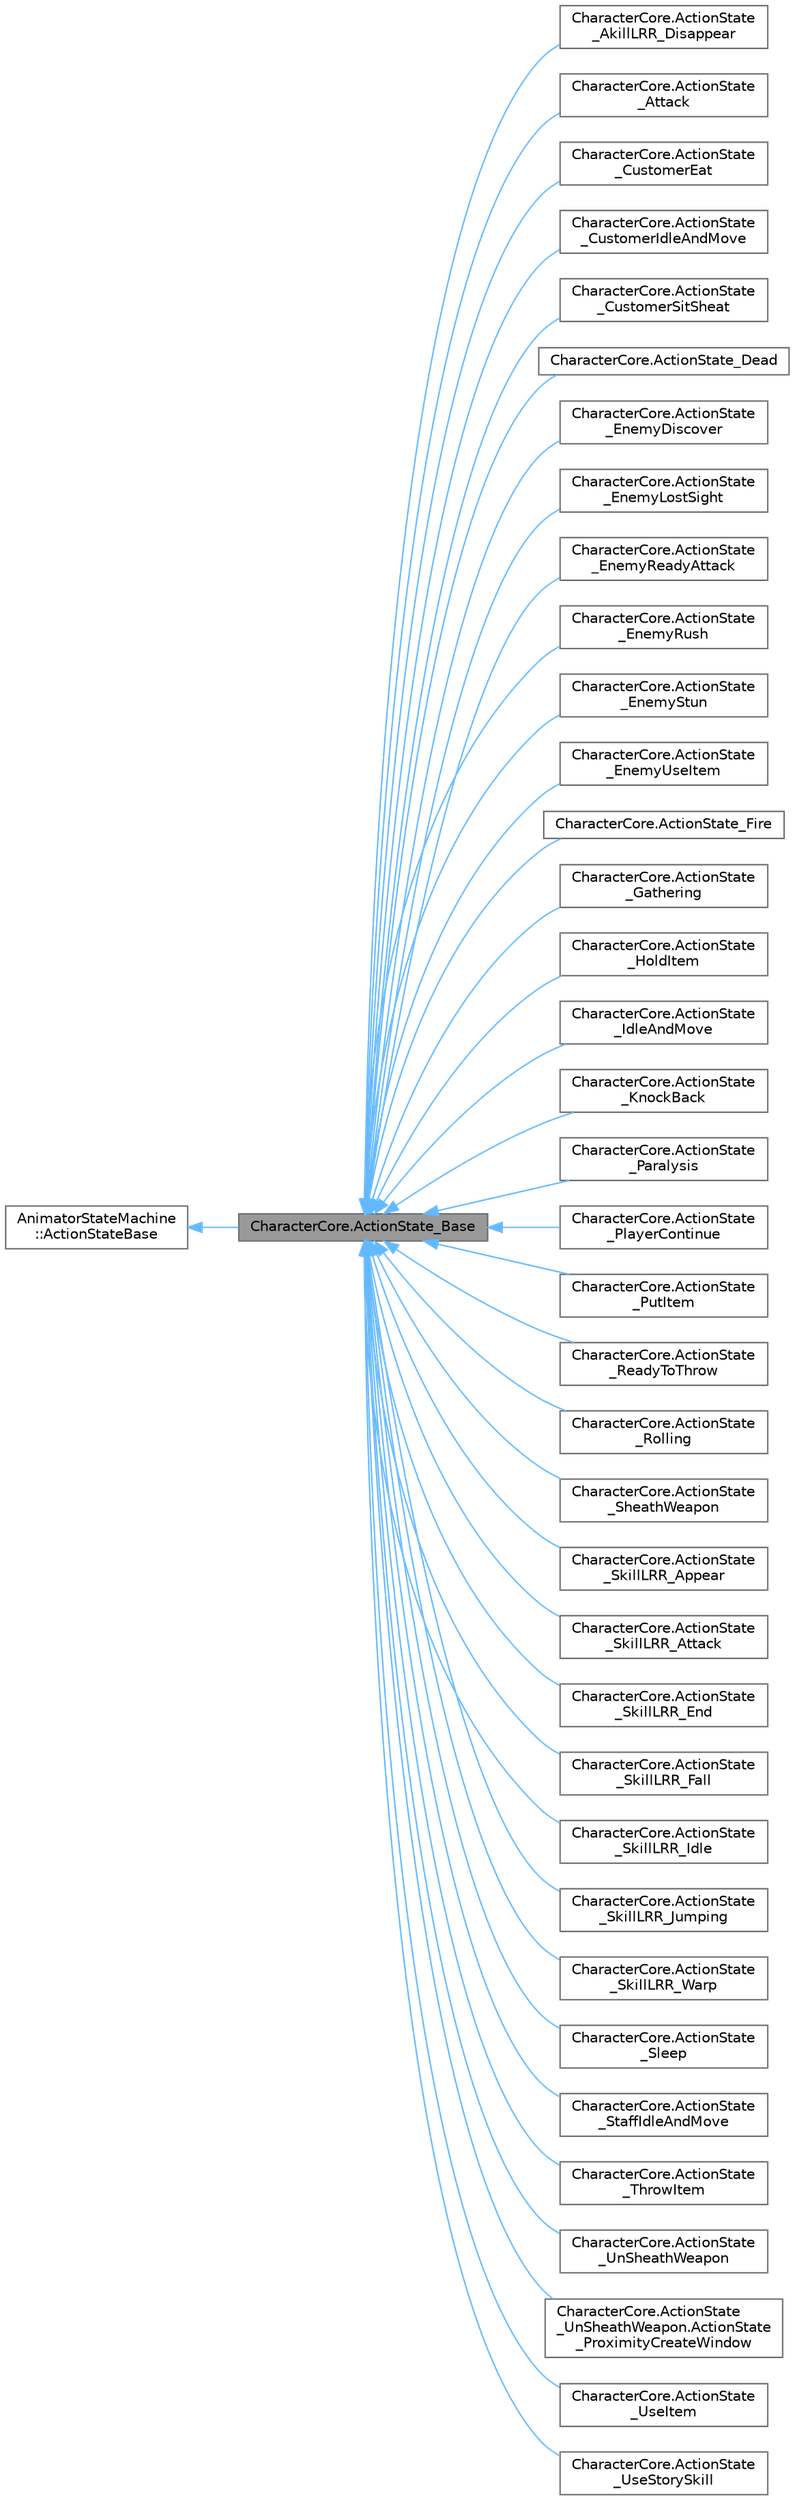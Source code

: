 digraph "CharacterCore.ActionState_Base"
{
 // LATEX_PDF_SIZE
  bgcolor="transparent";
  edge [fontname=Helvetica,fontsize=10,labelfontname=Helvetica,labelfontsize=10];
  node [fontname=Helvetica,fontsize=10,shape=box,height=0.2,width=0.4];
  rankdir="LR";
  Node1 [id="Node000001",label="CharacterCore.ActionState_Base",height=0.2,width=0.4,color="gray40", fillcolor="grey60", style="filled", fontcolor="black",tooltip=" "];
  Node2 -> Node1 [id="edge39_Node000001_Node000002",dir="back",color="steelblue1",style="solid",tooltip=" "];
  Node2 [id="Node000002",label="AnimatorStateMachine\l::ActionStateBase",height=0.2,width=0.4,color="gray40", fillcolor="white", style="filled",URL="$class_animator_state_machine_1_1_action_state_base.html",tooltip=" "];
  Node1 -> Node3 [id="edge40_Node000001_Node000003",dir="back",color="steelblue1",style="solid",tooltip=" "];
  Node3 [id="Node000003",label="CharacterCore.ActionState\l_AkillLRR_Disappear",height=0.2,width=0.4,color="gray40", fillcolor="white", style="filled",URL="$class_character_core_1_1_action_state___akill_l_r_r___disappear.html",tooltip=" "];
  Node1 -> Node4 [id="edge41_Node000001_Node000004",dir="back",color="steelblue1",style="solid",tooltip=" "];
  Node4 [id="Node000004",label="CharacterCore.ActionState\l_Attack",height=0.2,width=0.4,color="gray40", fillcolor="white", style="filled",URL="$class_character_core_1_1_action_state___attack.html",tooltip=" "];
  Node1 -> Node5 [id="edge42_Node000001_Node000005",dir="back",color="steelblue1",style="solid",tooltip=" "];
  Node5 [id="Node000005",label="CharacterCore.ActionState\l_CustomerEat",height=0.2,width=0.4,color="gray40", fillcolor="white", style="filled",URL="$class_character_core_1_1_action_state___customer_eat.html",tooltip=" "];
  Node1 -> Node6 [id="edge43_Node000001_Node000006",dir="back",color="steelblue1",style="solid",tooltip=" "];
  Node6 [id="Node000006",label="CharacterCore.ActionState\l_CustomerIdleAndMove",height=0.2,width=0.4,color="gray40", fillcolor="white", style="filled",URL="$class_character_core_1_1_action_state___customer_idle_and_move.html",tooltip=" "];
  Node1 -> Node7 [id="edge44_Node000001_Node000007",dir="back",color="steelblue1",style="solid",tooltip=" "];
  Node7 [id="Node000007",label="CharacterCore.ActionState\l_CustomerSitSheat",height=0.2,width=0.4,color="gray40", fillcolor="white", style="filled",URL="$class_character_core_1_1_action_state___customer_sit_sheat.html",tooltip=" "];
  Node1 -> Node8 [id="edge45_Node000001_Node000008",dir="back",color="steelblue1",style="solid",tooltip=" "];
  Node8 [id="Node000008",label="CharacterCore.ActionState_Dead",height=0.2,width=0.4,color="gray40", fillcolor="white", style="filled",URL="$class_character_core_1_1_action_state___dead.html",tooltip=" "];
  Node1 -> Node9 [id="edge46_Node000001_Node000009",dir="back",color="steelblue1",style="solid",tooltip=" "];
  Node9 [id="Node000009",label="CharacterCore.ActionState\l_EnemyDiscover",height=0.2,width=0.4,color="gray40", fillcolor="white", style="filled",URL="$class_character_core_1_1_action_state___enemy_discover.html",tooltip=" "];
  Node1 -> Node10 [id="edge47_Node000001_Node000010",dir="back",color="steelblue1",style="solid",tooltip=" "];
  Node10 [id="Node000010",label="CharacterCore.ActionState\l_EnemyLostSight",height=0.2,width=0.4,color="gray40", fillcolor="white", style="filled",URL="$class_character_core_1_1_action_state___enemy_lost_sight.html",tooltip=" "];
  Node1 -> Node11 [id="edge48_Node000001_Node000011",dir="back",color="steelblue1",style="solid",tooltip=" "];
  Node11 [id="Node000011",label="CharacterCore.ActionState\l_EnemyReadyAttack",height=0.2,width=0.4,color="gray40", fillcolor="white", style="filled",URL="$class_character_core_1_1_action_state___enemy_ready_attack.html",tooltip=" "];
  Node1 -> Node12 [id="edge49_Node000001_Node000012",dir="back",color="steelblue1",style="solid",tooltip=" "];
  Node12 [id="Node000012",label="CharacterCore.ActionState\l_EnemyRush",height=0.2,width=0.4,color="gray40", fillcolor="white", style="filled",URL="$class_character_core_1_1_action_state___enemy_rush.html",tooltip=" "];
  Node1 -> Node13 [id="edge50_Node000001_Node000013",dir="back",color="steelblue1",style="solid",tooltip=" "];
  Node13 [id="Node000013",label="CharacterCore.ActionState\l_EnemyStun",height=0.2,width=0.4,color="gray40", fillcolor="white", style="filled",URL="$class_character_core_1_1_action_state___enemy_stun.html",tooltip=" "];
  Node1 -> Node14 [id="edge51_Node000001_Node000014",dir="back",color="steelblue1",style="solid",tooltip=" "];
  Node14 [id="Node000014",label="CharacterCore.ActionState\l_EnemyUseItem",height=0.2,width=0.4,color="gray40", fillcolor="white", style="filled",URL="$class_character_core_1_1_action_state___enemy_use_item.html",tooltip=" "];
  Node1 -> Node15 [id="edge52_Node000001_Node000015",dir="back",color="steelblue1",style="solid",tooltip=" "];
  Node15 [id="Node000015",label="CharacterCore.ActionState_Fire",height=0.2,width=0.4,color="gray40", fillcolor="white", style="filled",URL="$class_character_core_1_1_action_state___fire.html",tooltip=" "];
  Node1 -> Node16 [id="edge53_Node000001_Node000016",dir="back",color="steelblue1",style="solid",tooltip=" "];
  Node16 [id="Node000016",label="CharacterCore.ActionState\l_Gathering",height=0.2,width=0.4,color="gray40", fillcolor="white", style="filled",URL="$class_character_core_1_1_action_state___gathering.html",tooltip=" "];
  Node1 -> Node17 [id="edge54_Node000001_Node000017",dir="back",color="steelblue1",style="solid",tooltip=" "];
  Node17 [id="Node000017",label="CharacterCore.ActionState\l_HoldItem",height=0.2,width=0.4,color="gray40", fillcolor="white", style="filled",URL="$class_character_core_1_1_action_state___hold_item.html",tooltip=" "];
  Node1 -> Node18 [id="edge55_Node000001_Node000018",dir="back",color="steelblue1",style="solid",tooltip=" "];
  Node18 [id="Node000018",label="CharacterCore.ActionState\l_IdleAndMove",height=0.2,width=0.4,color="gray40", fillcolor="white", style="filled",URL="$class_character_core_1_1_action_state___idle_and_move.html",tooltip=" "];
  Node1 -> Node19 [id="edge56_Node000001_Node000019",dir="back",color="steelblue1",style="solid",tooltip=" "];
  Node19 [id="Node000019",label="CharacterCore.ActionState\l_KnockBack",height=0.2,width=0.4,color="gray40", fillcolor="white", style="filled",URL="$class_character_core_1_1_action_state___knock_back.html",tooltip=" "];
  Node1 -> Node20 [id="edge57_Node000001_Node000020",dir="back",color="steelblue1",style="solid",tooltip=" "];
  Node20 [id="Node000020",label="CharacterCore.ActionState\l_Paralysis",height=0.2,width=0.4,color="gray40", fillcolor="white", style="filled",URL="$class_character_core_1_1_action_state___paralysis.html",tooltip=" "];
  Node1 -> Node21 [id="edge58_Node000001_Node000021",dir="back",color="steelblue1",style="solid",tooltip=" "];
  Node21 [id="Node000021",label="CharacterCore.ActionState\l_PlayerContinue",height=0.2,width=0.4,color="gray40", fillcolor="white", style="filled",URL="$class_character_core_1_1_action_state___player_continue.html",tooltip=" "];
  Node1 -> Node22 [id="edge59_Node000001_Node000022",dir="back",color="steelblue1",style="solid",tooltip=" "];
  Node22 [id="Node000022",label="CharacterCore.ActionState\l_PutItem",height=0.2,width=0.4,color="gray40", fillcolor="white", style="filled",URL="$class_character_core_1_1_action_state___put_item.html",tooltip=" "];
  Node1 -> Node23 [id="edge60_Node000001_Node000023",dir="back",color="steelblue1",style="solid",tooltip=" "];
  Node23 [id="Node000023",label="CharacterCore.ActionState\l_ReadyToThrow",height=0.2,width=0.4,color="gray40", fillcolor="white", style="filled",URL="$class_character_core_1_1_action_state___ready_to_throw.html",tooltip=" "];
  Node1 -> Node24 [id="edge61_Node000001_Node000024",dir="back",color="steelblue1",style="solid",tooltip=" "];
  Node24 [id="Node000024",label="CharacterCore.ActionState\l_Rolling",height=0.2,width=0.4,color="gray40", fillcolor="white", style="filled",URL="$class_character_core_1_1_action_state___rolling.html",tooltip=" "];
  Node1 -> Node25 [id="edge62_Node000001_Node000025",dir="back",color="steelblue1",style="solid",tooltip=" "];
  Node25 [id="Node000025",label="CharacterCore.ActionState\l_SheathWeapon",height=0.2,width=0.4,color="gray40", fillcolor="white", style="filled",URL="$class_character_core_1_1_action_state___sheath_weapon.html",tooltip=" "];
  Node1 -> Node26 [id="edge63_Node000001_Node000026",dir="back",color="steelblue1",style="solid",tooltip=" "];
  Node26 [id="Node000026",label="CharacterCore.ActionState\l_SkillLRR_Appear",height=0.2,width=0.4,color="gray40", fillcolor="white", style="filled",URL="$class_character_core_1_1_action_state___skill_l_r_r___appear.html",tooltip=" "];
  Node1 -> Node27 [id="edge64_Node000001_Node000027",dir="back",color="steelblue1",style="solid",tooltip=" "];
  Node27 [id="Node000027",label="CharacterCore.ActionState\l_SkillLRR_Attack",height=0.2,width=0.4,color="gray40", fillcolor="white", style="filled",URL="$class_character_core_1_1_action_state___skill_l_r_r___attack.html",tooltip=" "];
  Node1 -> Node28 [id="edge65_Node000001_Node000028",dir="back",color="steelblue1",style="solid",tooltip=" "];
  Node28 [id="Node000028",label="CharacterCore.ActionState\l_SkillLRR_End",height=0.2,width=0.4,color="gray40", fillcolor="white", style="filled",URL="$class_character_core_1_1_action_state___skill_l_r_r___end.html",tooltip=" "];
  Node1 -> Node29 [id="edge66_Node000001_Node000029",dir="back",color="steelblue1",style="solid",tooltip=" "];
  Node29 [id="Node000029",label="CharacterCore.ActionState\l_SkillLRR_Fall",height=0.2,width=0.4,color="gray40", fillcolor="white", style="filled",URL="$class_character_core_1_1_action_state___skill_l_r_r___fall.html",tooltip=" "];
  Node1 -> Node30 [id="edge67_Node000001_Node000030",dir="back",color="steelblue1",style="solid",tooltip=" "];
  Node30 [id="Node000030",label="CharacterCore.ActionState\l_SkillLRR_Idle",height=0.2,width=0.4,color="gray40", fillcolor="white", style="filled",URL="$class_character_core_1_1_action_state___skill_l_r_r___idle.html",tooltip=" "];
  Node1 -> Node31 [id="edge68_Node000001_Node000031",dir="back",color="steelblue1",style="solid",tooltip=" "];
  Node31 [id="Node000031",label="CharacterCore.ActionState\l_SkillLRR_Jumping",height=0.2,width=0.4,color="gray40", fillcolor="white", style="filled",URL="$class_character_core_1_1_action_state___skill_l_r_r___jumping.html",tooltip=" "];
  Node1 -> Node32 [id="edge69_Node000001_Node000032",dir="back",color="steelblue1",style="solid",tooltip=" "];
  Node32 [id="Node000032",label="CharacterCore.ActionState\l_SkillLRR_Warp",height=0.2,width=0.4,color="gray40", fillcolor="white", style="filled",URL="$class_character_core_1_1_action_state___skill_l_r_r___warp.html",tooltip=" "];
  Node1 -> Node33 [id="edge70_Node000001_Node000033",dir="back",color="steelblue1",style="solid",tooltip=" "];
  Node33 [id="Node000033",label="CharacterCore.ActionState\l_Sleep",height=0.2,width=0.4,color="gray40", fillcolor="white", style="filled",URL="$class_character_core_1_1_action_state___sleep.html",tooltip=" "];
  Node1 -> Node34 [id="edge71_Node000001_Node000034",dir="back",color="steelblue1",style="solid",tooltip=" "];
  Node34 [id="Node000034",label="CharacterCore.ActionState\l_StaffIdleAndMove",height=0.2,width=0.4,color="gray40", fillcolor="white", style="filled",URL="$class_character_core_1_1_action_state___staff_idle_and_move.html",tooltip=" "];
  Node1 -> Node35 [id="edge72_Node000001_Node000035",dir="back",color="steelblue1",style="solid",tooltip=" "];
  Node35 [id="Node000035",label="CharacterCore.ActionState\l_ThrowItem",height=0.2,width=0.4,color="gray40", fillcolor="white", style="filled",URL="$class_character_core_1_1_action_state___throw_item.html",tooltip=" "];
  Node1 -> Node36 [id="edge73_Node000001_Node000036",dir="back",color="steelblue1",style="solid",tooltip=" "];
  Node36 [id="Node000036",label="CharacterCore.ActionState\l_UnSheathWeapon",height=0.2,width=0.4,color="gray40", fillcolor="white", style="filled",URL="$class_character_core_1_1_action_state___un_sheath_weapon.html",tooltip=" "];
  Node1 -> Node37 [id="edge74_Node000001_Node000037",dir="back",color="steelblue1",style="solid",tooltip=" "];
  Node37 [id="Node000037",label="CharacterCore.ActionState\l_UnSheathWeapon.ActionState\l_ProximityCreateWindow",height=0.2,width=0.4,color="gray40", fillcolor="white", style="filled",URL="$class_character_core_1_1_action_state___un_sheath_weapon_1_1_action_state___proximity_create_window.html",tooltip=" "];
  Node1 -> Node38 [id="edge75_Node000001_Node000038",dir="back",color="steelblue1",style="solid",tooltip=" "];
  Node38 [id="Node000038",label="CharacterCore.ActionState\l_UseItem",height=0.2,width=0.4,color="gray40", fillcolor="white", style="filled",URL="$class_character_core_1_1_action_state___use_item.html",tooltip=" "];
  Node1 -> Node39 [id="edge76_Node000001_Node000039",dir="back",color="steelblue1",style="solid",tooltip=" "];
  Node39 [id="Node000039",label="CharacterCore.ActionState\l_UseStorySkill",height=0.2,width=0.4,color="gray40", fillcolor="white", style="filled",URL="$class_character_core_1_1_action_state___use_story_skill.html",tooltip=" "];
}
